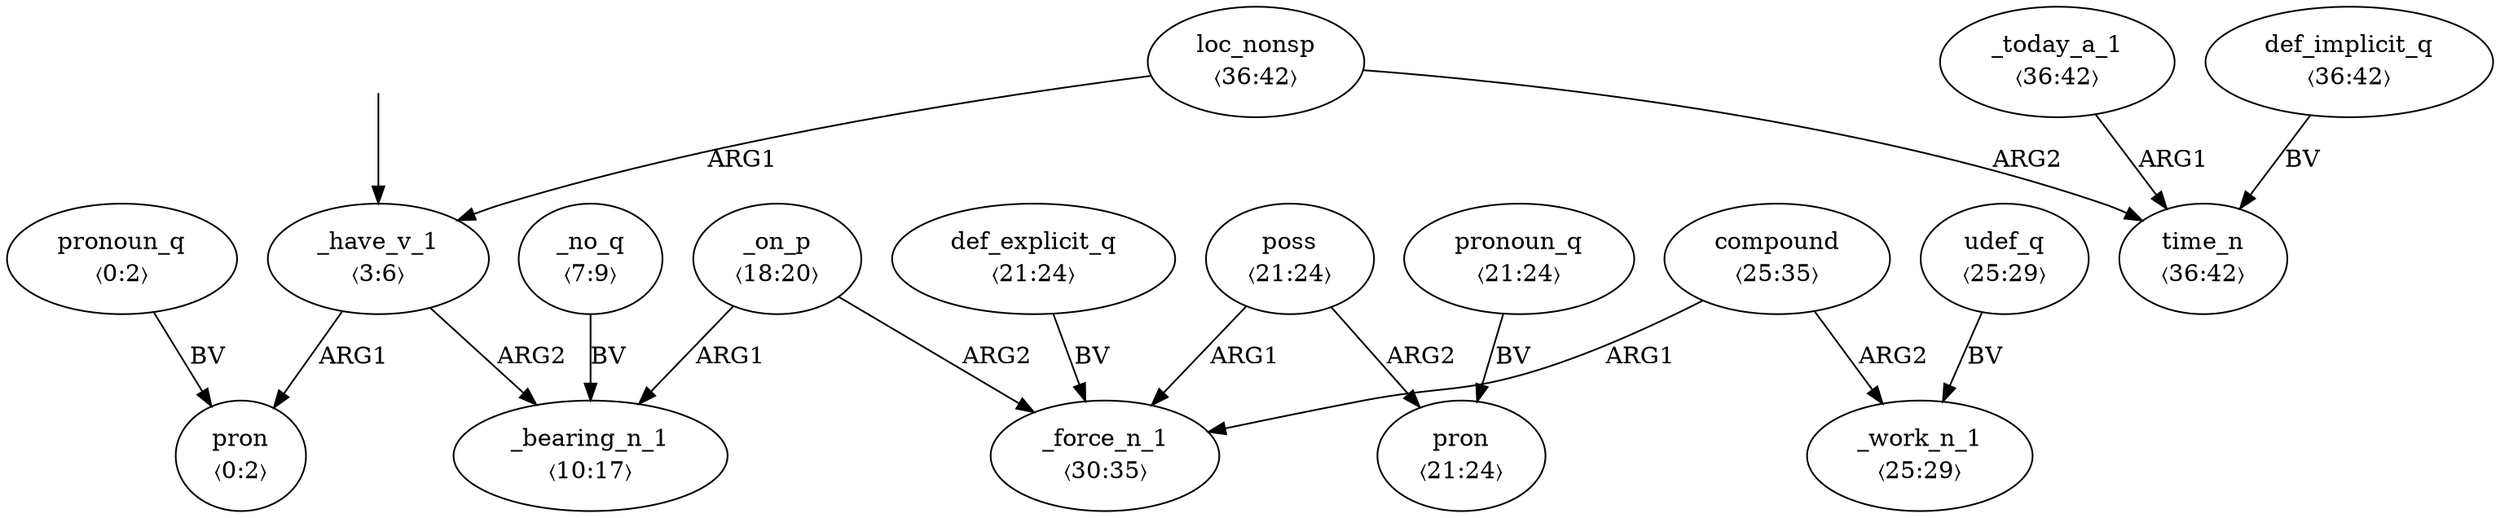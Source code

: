 digraph "20003030" {
  top [ style=invis ];
  top -> 2;
  0 [ label=<<table align="center" border="0" cellspacing="0"><tr><td colspan="2">pron</td></tr><tr><td colspan="2">〈0:2〉</td></tr></table>> ];
  1 [ label=<<table align="center" border="0" cellspacing="0"><tr><td colspan="2">pronoun_q</td></tr><tr><td colspan="2">〈0:2〉</td></tr></table>> ];
  2 [ label=<<table align="center" border="0" cellspacing="0"><tr><td colspan="2">_have_v_1</td></tr><tr><td colspan="2">〈3:6〉</td></tr></table>> ];
  3 [ label=<<table align="center" border="0" cellspacing="0"><tr><td colspan="2">_no_q</td></tr><tr><td colspan="2">〈7:9〉</td></tr></table>> ];
  4 [ label=<<table align="center" border="0" cellspacing="0"><tr><td colspan="2">_bearing_n_1</td></tr><tr><td colspan="2">〈10:17〉</td></tr></table>> ];
  5 [ label=<<table align="center" border="0" cellspacing="0"><tr><td colspan="2">_on_p</td></tr><tr><td colspan="2">〈18:20〉</td></tr></table>> ];
  6 [ label=<<table align="center" border="0" cellspacing="0"><tr><td colspan="2">def_explicit_q</td></tr><tr><td colspan="2">〈21:24〉</td></tr></table>> ];
  7 [ label=<<table align="center" border="0" cellspacing="0"><tr><td colspan="2">poss</td></tr><tr><td colspan="2">〈21:24〉</td></tr></table>> ];
  8 [ label=<<table align="center" border="0" cellspacing="0"><tr><td colspan="2">pronoun_q</td></tr><tr><td colspan="2">〈21:24〉</td></tr></table>> ];
  9 [ label=<<table align="center" border="0" cellspacing="0"><tr><td colspan="2">pron</td></tr><tr><td colspan="2">〈21:24〉</td></tr></table>> ];
  10 [ label=<<table align="center" border="0" cellspacing="0"><tr><td colspan="2">compound</td></tr><tr><td colspan="2">〈25:35〉</td></tr></table>> ];
  11 [ label=<<table align="center" border="0" cellspacing="0"><tr><td colspan="2">udef_q</td></tr><tr><td colspan="2">〈25:29〉</td></tr></table>> ];
  12 [ label=<<table align="center" border="0" cellspacing="0"><tr><td colspan="2">_work_n_1</td></tr><tr><td colspan="2">〈25:29〉</td></tr></table>> ];
  13 [ label=<<table align="center" border="0" cellspacing="0"><tr><td colspan="2">_force_n_1</td></tr><tr><td colspan="2">〈30:35〉</td></tr></table>> ];
  14 [ label=<<table align="center" border="0" cellspacing="0"><tr><td colspan="2">loc_nonsp</td></tr><tr><td colspan="2">〈36:42〉</td></tr></table>> ];
  15 [ label=<<table align="center" border="0" cellspacing="0"><tr><td colspan="2">time_n</td></tr><tr><td colspan="2">〈36:42〉</td></tr></table>> ];
  16 [ label=<<table align="center" border="0" cellspacing="0"><tr><td colspan="2">def_implicit_q</td></tr><tr><td colspan="2">〈36:42〉</td></tr></table>> ];
  17 [ label=<<table align="center" border="0" cellspacing="0"><tr><td colspan="2">_today_a_1</td></tr><tr><td colspan="2">〈36:42〉</td></tr></table>> ];
  7 -> 9 [ label="ARG2" ];
  6 -> 13 [ label="BV" ];
  2 -> 4 [ label="ARG2" ];
  10 -> 12 [ label="ARG2" ];
  7 -> 13 [ label="ARG1" ];
  3 -> 4 [ label="BV" ];
  11 -> 12 [ label="BV" ];
  1 -> 0 [ label="BV" ];
  10 -> 13 [ label="ARG1" ];
  8 -> 9 [ label="BV" ];
  14 -> 2 [ label="ARG1" ];
  2 -> 0 [ label="ARG1" ];
  5 -> 4 [ label="ARG1" ];
  14 -> 15 [ label="ARG2" ];
  17 -> 15 [ label="ARG1" ];
  5 -> 13 [ label="ARG2" ];
  16 -> 15 [ label="BV" ];
}

